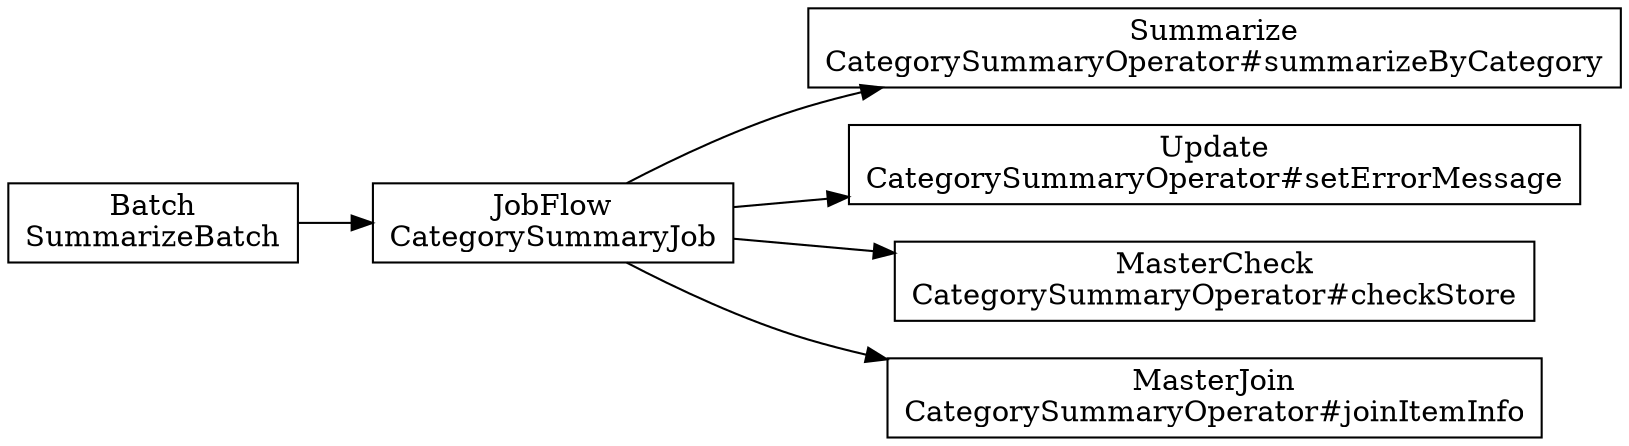 digraph {
    rankdir = LR;
    "0d287c3b-f019-4b04-a0ff-fae26d1aa8bc" [shape=box, label="Batch\nSummarizeBatch"];
    "05861f65-4c64-43a4-8c29-133ff06d2872" [shape=box, label="JobFlow\nCategorySummaryJob"];
    "66513e88-fc02-4f8b-8581-477aa9992efb" [shape=box, label="Summarize\nCategorySummaryOperator#summarizeByCategory"];
    "05861f65-4c64-43a4-8c29-133ff06d2872" -> "66513e88-fc02-4f8b-8581-477aa9992efb";
    "7cf60791-302c-4ade-bd0d-c7c4f704d792" [shape=box, label="Update\nCategorySummaryOperator#setErrorMessage"];
    "05861f65-4c64-43a4-8c29-133ff06d2872" -> "7cf60791-302c-4ade-bd0d-c7c4f704d792";
    "f4bad157-6455-41f3-9690-c31039a705a2" [shape=box, label="MasterCheck\nCategorySummaryOperator#checkStore"];
    "05861f65-4c64-43a4-8c29-133ff06d2872" -> "f4bad157-6455-41f3-9690-c31039a705a2";
    "5a149501-d37d-4d35-9eac-377a2081b91a" [shape=box, label="MasterJoin\nCategorySummaryOperator#joinItemInfo"];
    "05861f65-4c64-43a4-8c29-133ff06d2872" -> "5a149501-d37d-4d35-9eac-377a2081b91a";
    "0d287c3b-f019-4b04-a0ff-fae26d1aa8bc" -> "05861f65-4c64-43a4-8c29-133ff06d2872";
}
